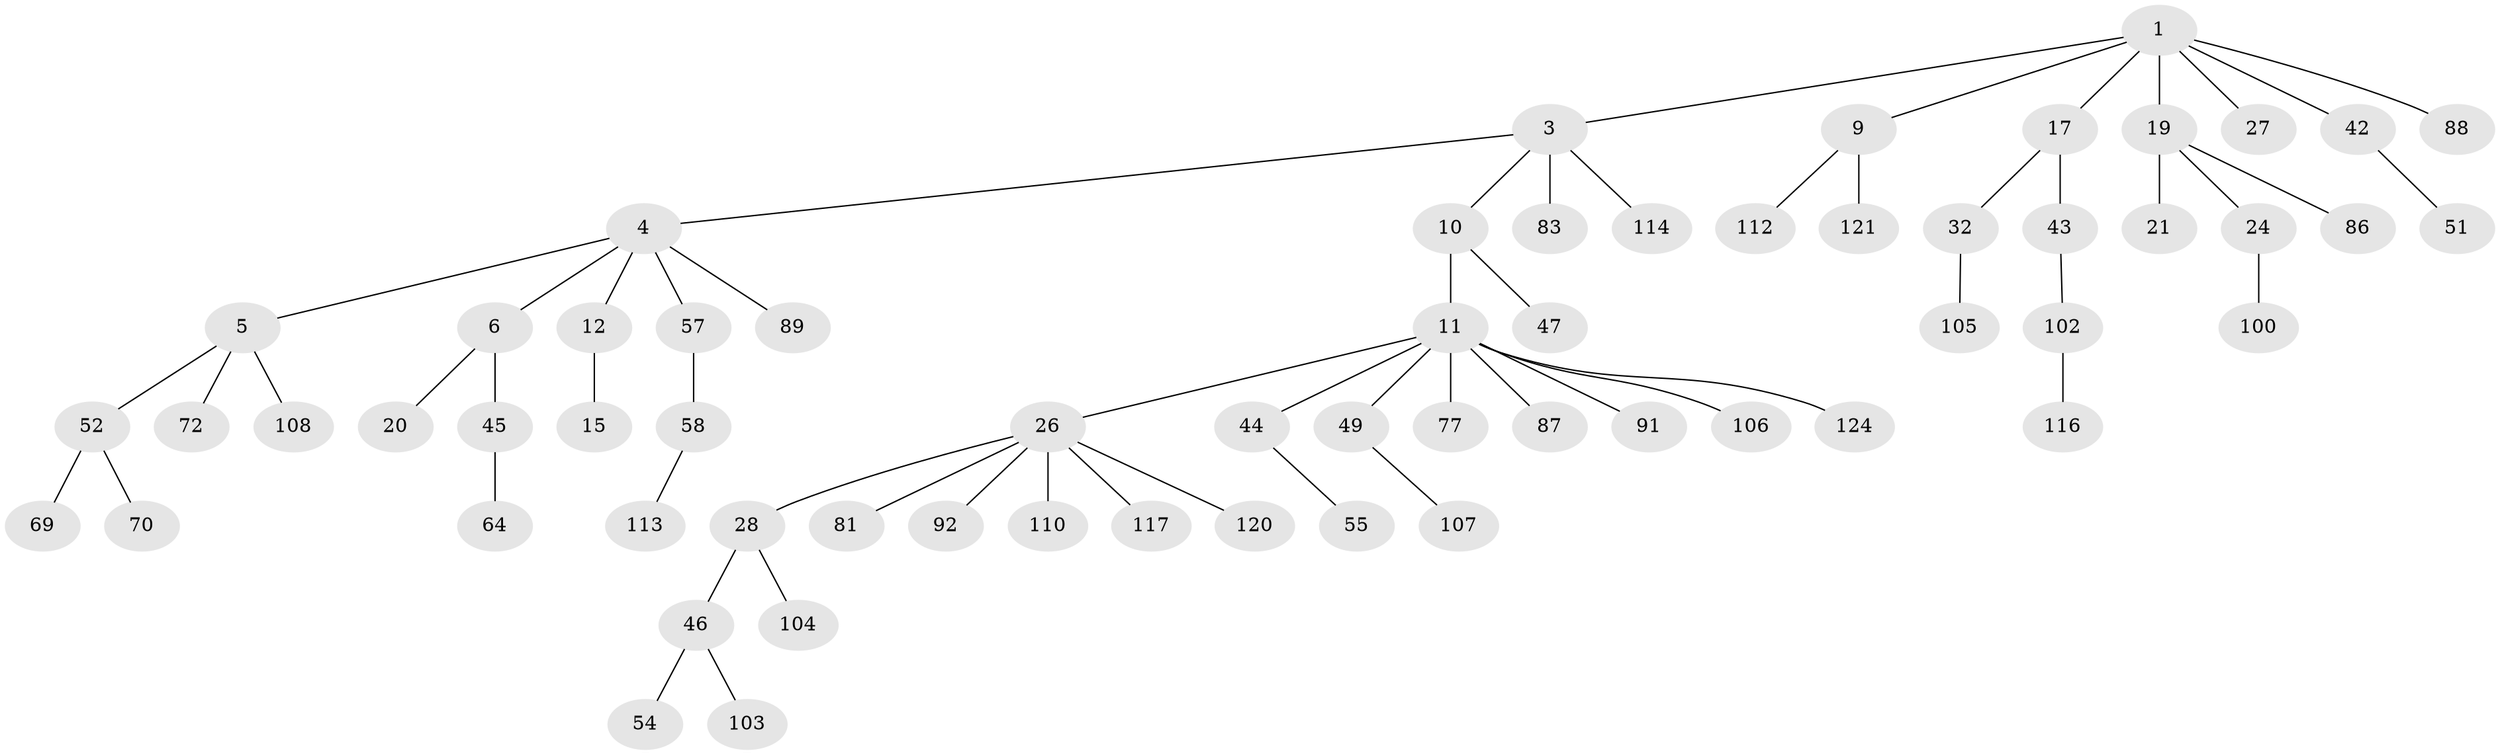 // original degree distribution, {6: 0.024, 5: 0.032, 4: 0.048, 3: 0.136, 2: 0.256, 1: 0.496, 9: 0.008}
// Generated by graph-tools (version 1.1) at 2025/15/03/09/25 04:15:22]
// undirected, 62 vertices, 61 edges
graph export_dot {
graph [start="1"]
  node [color=gray90,style=filled];
  1 [super="+2+8+29+7+25"];
  3;
  4;
  5;
  6;
  9 [super="+111+13+35"];
  10;
  11 [super="+48+38+61+67+33+22"];
  12 [super="+14+123"];
  15;
  17 [super="+23"];
  19 [super="+53"];
  20 [super="+37+31"];
  21 [super="+56"];
  24 [super="+36"];
  26 [super="+71+30"];
  27 [super="+63+122"];
  28;
  32;
  42;
  43;
  44 [super="+80"];
  45;
  46 [super="+50"];
  47;
  49 [super="+60+101"];
  51 [super="+109"];
  52 [super="+115"];
  54 [super="+82"];
  55 [super="+79"];
  57 [super="+76"];
  58;
  64;
  69 [super="+85+90"];
  70;
  72;
  77;
  81;
  83 [super="+95+94+93"];
  86;
  87 [super="+96"];
  88 [super="+99"];
  89;
  91 [super="+125"];
  92;
  100;
  102;
  103;
  104;
  105 [super="+118"];
  106;
  107;
  108;
  110;
  112 [super="+119"];
  113;
  114;
  116;
  117;
  120;
  121;
  124;
  1 -- 3;
  1 -- 19;
  1 -- 88;
  1 -- 9;
  1 -- 27;
  1 -- 42;
  1 -- 17;
  3 -- 4;
  3 -- 10;
  3 -- 83;
  3 -- 114;
  4 -- 5;
  4 -- 6;
  4 -- 12;
  4 -- 57;
  4 -- 89;
  5 -- 52;
  5 -- 72;
  5 -- 108;
  6 -- 20;
  6 -- 45;
  9 -- 121;
  9 -- 112;
  10 -- 11;
  10 -- 47;
  11 -- 26;
  11 -- 49;
  11 -- 124;
  11 -- 91;
  11 -- 87;
  11 -- 106;
  11 -- 44;
  11 -- 77;
  12 -- 15;
  17 -- 32;
  17 -- 43;
  19 -- 21;
  19 -- 24;
  19 -- 86;
  24 -- 100;
  26 -- 28;
  26 -- 81;
  26 -- 117;
  26 -- 120;
  26 -- 92;
  26 -- 110;
  28 -- 46;
  28 -- 104;
  32 -- 105;
  42 -- 51;
  43 -- 102;
  44 -- 55;
  45 -- 64;
  46 -- 103;
  46 -- 54;
  49 -- 107;
  52 -- 69;
  52 -- 70;
  57 -- 58;
  58 -- 113;
  102 -- 116;
}
